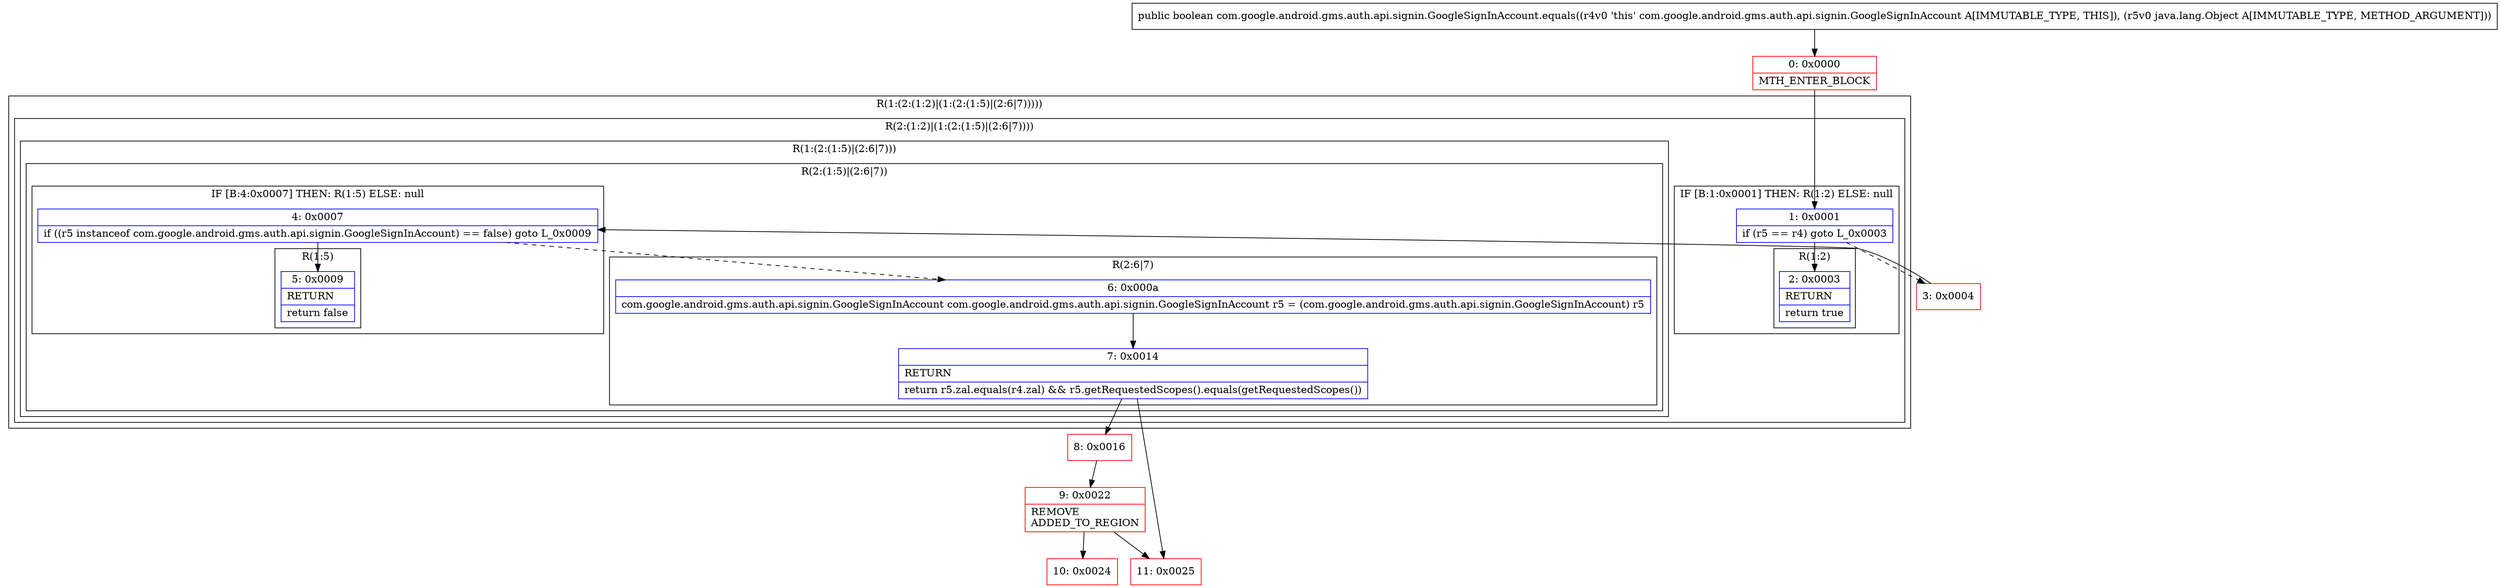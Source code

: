 digraph "CFG forcom.google.android.gms.auth.api.signin.GoogleSignInAccount.equals(Ljava\/lang\/Object;)Z" {
subgraph cluster_Region_1929459804 {
label = "R(1:(2:(1:2)|(1:(2:(1:5)|(2:6|7)))))";
node [shape=record,color=blue];
subgraph cluster_Region_1247645497 {
label = "R(2:(1:2)|(1:(2:(1:5)|(2:6|7))))";
node [shape=record,color=blue];
subgraph cluster_IfRegion_2068062787 {
label = "IF [B:1:0x0001] THEN: R(1:2) ELSE: null";
node [shape=record,color=blue];
Node_1 [shape=record,label="{1\:\ 0x0001|if (r5 == r4) goto L_0x0003\l}"];
subgraph cluster_Region_896747744 {
label = "R(1:2)";
node [shape=record,color=blue];
Node_2 [shape=record,label="{2\:\ 0x0003|RETURN\l|return true\l}"];
}
}
subgraph cluster_Region_1338660298 {
label = "R(1:(2:(1:5)|(2:6|7)))";
node [shape=record,color=blue];
subgraph cluster_Region_1766342477 {
label = "R(2:(1:5)|(2:6|7))";
node [shape=record,color=blue];
subgraph cluster_IfRegion_868503069 {
label = "IF [B:4:0x0007] THEN: R(1:5) ELSE: null";
node [shape=record,color=blue];
Node_4 [shape=record,label="{4\:\ 0x0007|if ((r5 instanceof com.google.android.gms.auth.api.signin.GoogleSignInAccount) == false) goto L_0x0009\l}"];
subgraph cluster_Region_476001485 {
label = "R(1:5)";
node [shape=record,color=blue];
Node_5 [shape=record,label="{5\:\ 0x0009|RETURN\l|return false\l}"];
}
}
subgraph cluster_Region_885628125 {
label = "R(2:6|7)";
node [shape=record,color=blue];
Node_6 [shape=record,label="{6\:\ 0x000a|com.google.android.gms.auth.api.signin.GoogleSignInAccount com.google.android.gms.auth.api.signin.GoogleSignInAccount r5 = (com.google.android.gms.auth.api.signin.GoogleSignInAccount) r5\l}"];
Node_7 [shape=record,label="{7\:\ 0x0014|RETURN\l|return r5.zal.equals(r4.zal) && r5.getRequestedScopes().equals(getRequestedScopes())\l}"];
}
}
}
}
}
Node_0 [shape=record,color=red,label="{0\:\ 0x0000|MTH_ENTER_BLOCK\l}"];
Node_3 [shape=record,color=red,label="{3\:\ 0x0004}"];
Node_8 [shape=record,color=red,label="{8\:\ 0x0016}"];
Node_9 [shape=record,color=red,label="{9\:\ 0x0022|REMOVE\lADDED_TO_REGION\l}"];
Node_10 [shape=record,color=red,label="{10\:\ 0x0024}"];
Node_11 [shape=record,color=red,label="{11\:\ 0x0025}"];
MethodNode[shape=record,label="{public boolean com.google.android.gms.auth.api.signin.GoogleSignInAccount.equals((r4v0 'this' com.google.android.gms.auth.api.signin.GoogleSignInAccount A[IMMUTABLE_TYPE, THIS]), (r5v0 java.lang.Object A[IMMUTABLE_TYPE, METHOD_ARGUMENT])) }"];
MethodNode -> Node_0;
Node_1 -> Node_2;
Node_1 -> Node_3[style=dashed];
Node_4 -> Node_5;
Node_4 -> Node_6[style=dashed];
Node_6 -> Node_7;
Node_7 -> Node_8;
Node_7 -> Node_11;
Node_0 -> Node_1;
Node_3 -> Node_4;
Node_8 -> Node_9;
Node_9 -> Node_10;
Node_9 -> Node_11;
}

